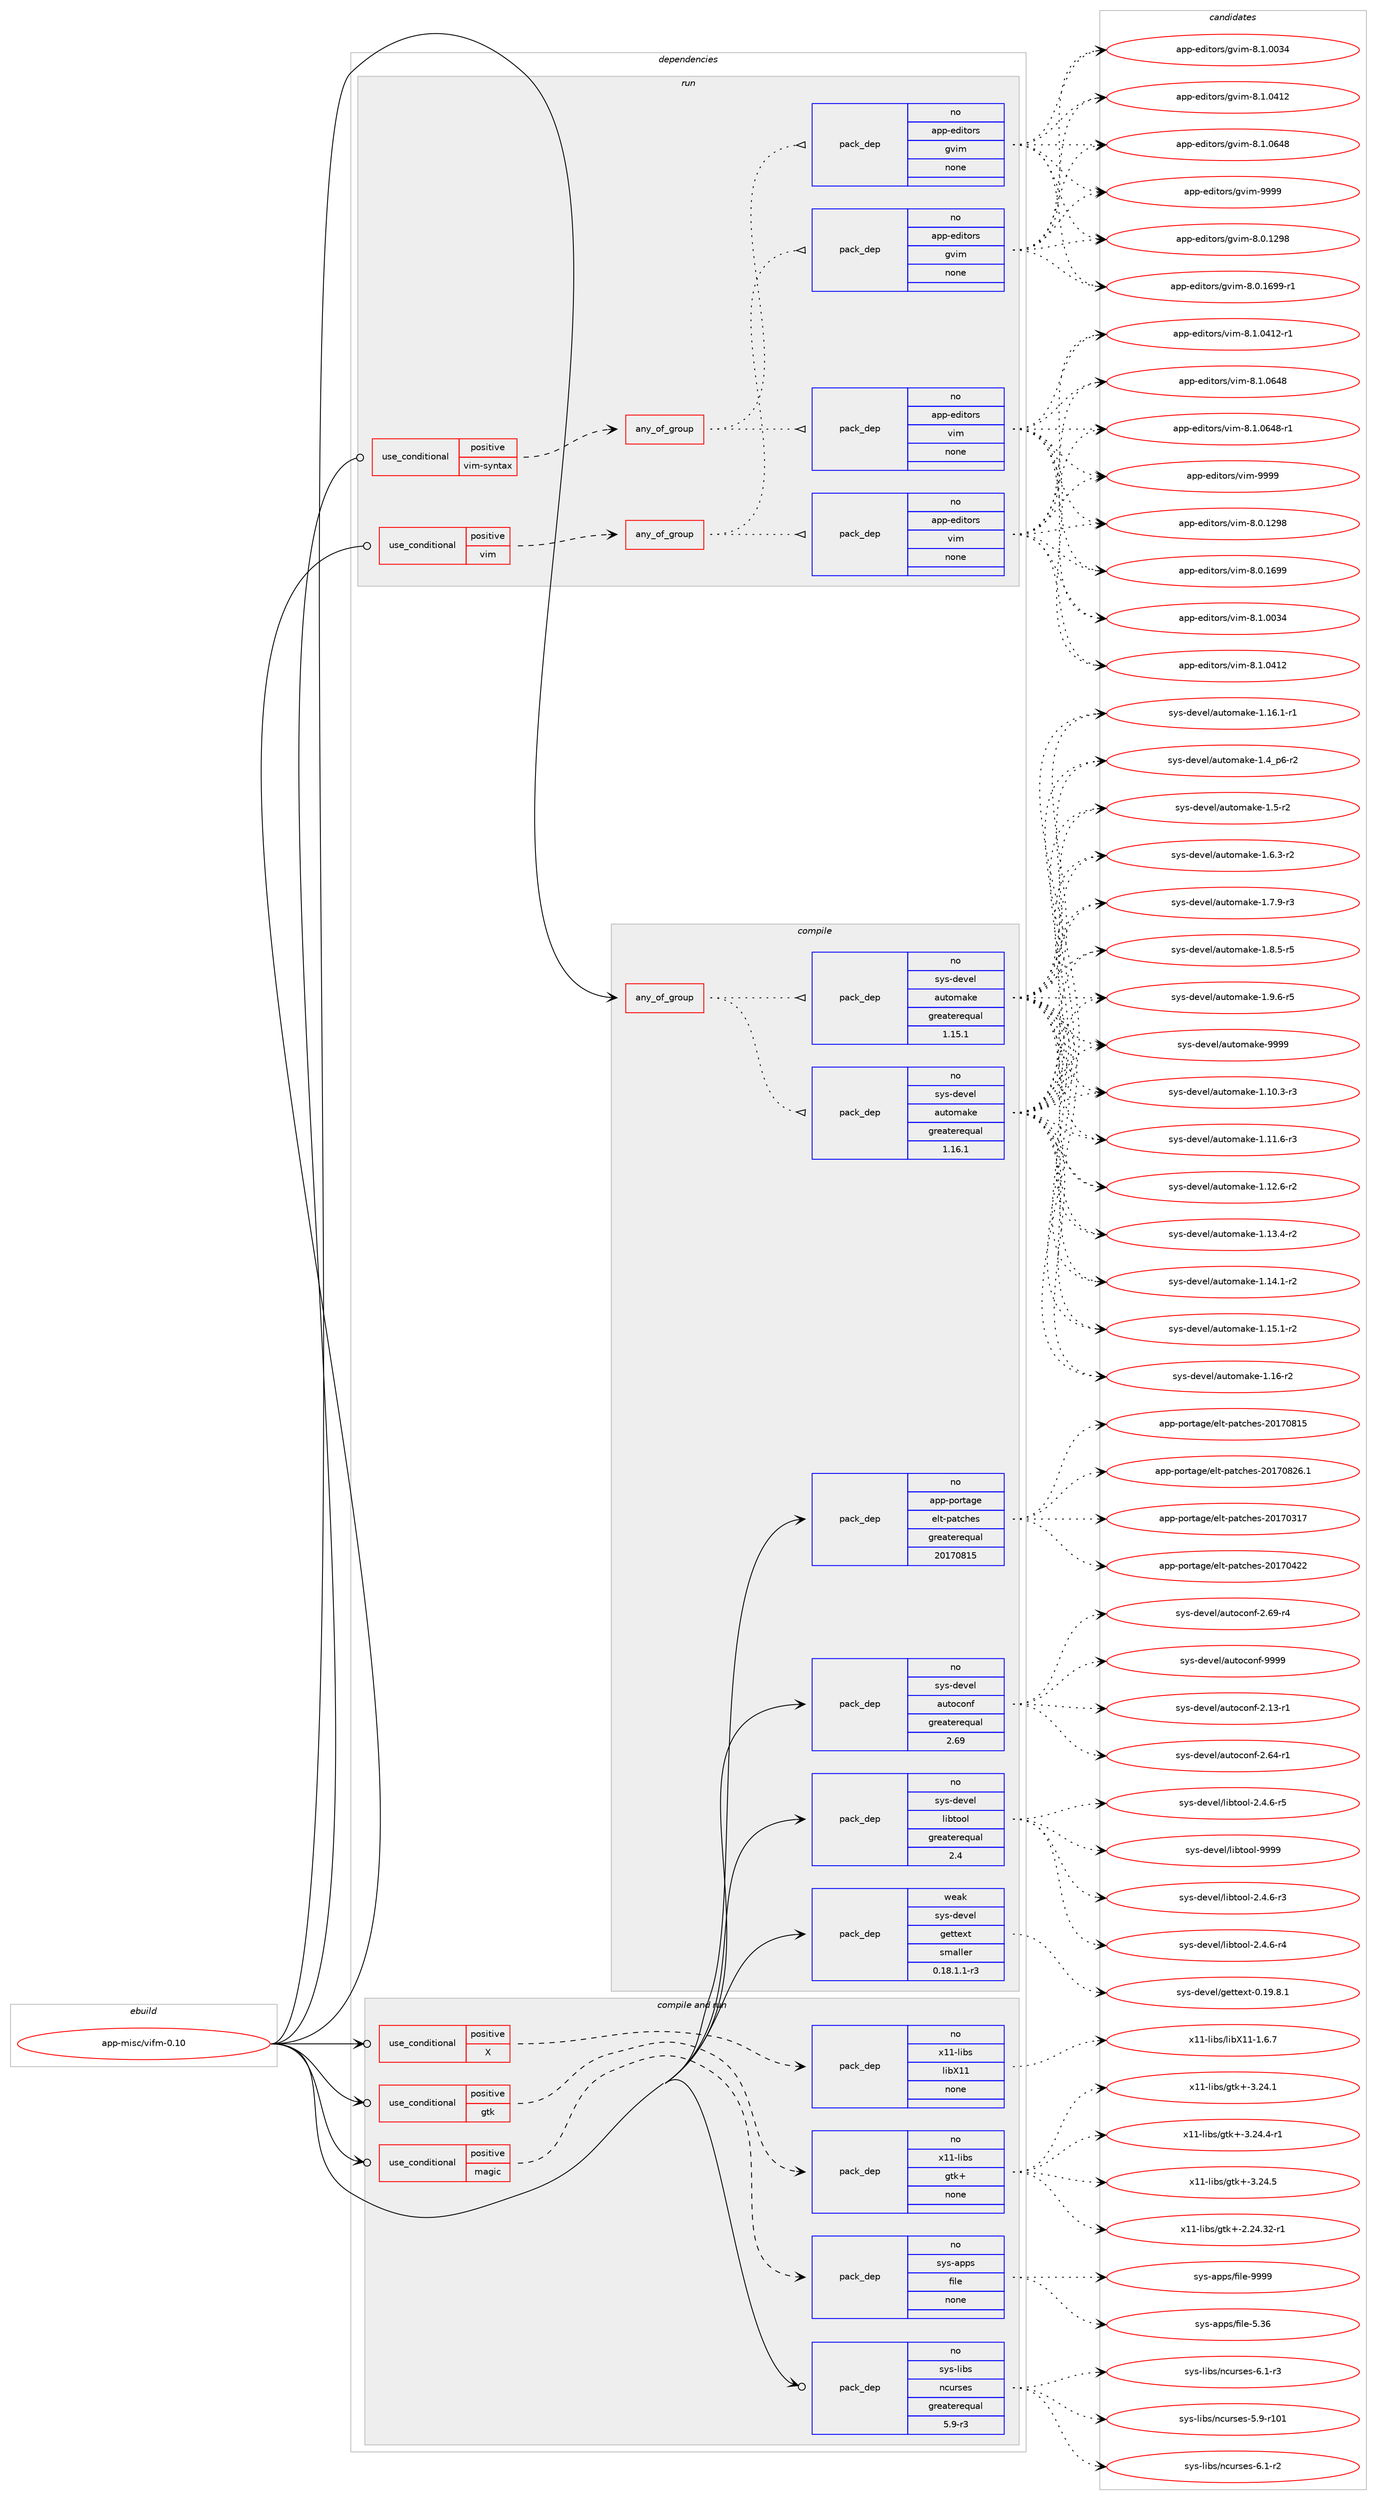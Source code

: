 digraph prolog {

# *************
# Graph options
# *************

newrank=true;
concentrate=true;
compound=true;
graph [rankdir=LR,fontname=Helvetica,fontsize=10,ranksep=1.5];#, ranksep=2.5, nodesep=0.2];
edge  [arrowhead=vee];
node  [fontname=Helvetica,fontsize=10];

# **********
# The ebuild
# **********

subgraph cluster_leftcol {
color=gray;
rank=same;
label=<<i>ebuild</i>>;
id [label="app-misc/vifm-0.10", color=red, width=4, href="../app-misc/vifm-0.10.svg"];
}

# ****************
# The dependencies
# ****************

subgraph cluster_midcol {
color=gray;
label=<<i>dependencies</i>>;
subgraph cluster_compile {
fillcolor="#eeeeee";
style=filled;
label=<<i>compile</i>>;
subgraph any19741 {
dependency1301594 [label=<<TABLE BORDER="0" CELLBORDER="1" CELLSPACING="0" CELLPADDING="4"><TR><TD CELLPADDING="10">any_of_group</TD></TR></TABLE>>, shape=none, color=red];subgraph pack927341 {
dependency1301595 [label=<<TABLE BORDER="0" CELLBORDER="1" CELLSPACING="0" CELLPADDING="4" WIDTH="220"><TR><TD ROWSPAN="6" CELLPADDING="30">pack_dep</TD></TR><TR><TD WIDTH="110">no</TD></TR><TR><TD>sys-devel</TD></TR><TR><TD>automake</TD></TR><TR><TD>greaterequal</TD></TR><TR><TD>1.16.1</TD></TR></TABLE>>, shape=none, color=blue];
}
dependency1301594:e -> dependency1301595:w [weight=20,style="dotted",arrowhead="oinv"];
subgraph pack927342 {
dependency1301596 [label=<<TABLE BORDER="0" CELLBORDER="1" CELLSPACING="0" CELLPADDING="4" WIDTH="220"><TR><TD ROWSPAN="6" CELLPADDING="30">pack_dep</TD></TR><TR><TD WIDTH="110">no</TD></TR><TR><TD>sys-devel</TD></TR><TR><TD>automake</TD></TR><TR><TD>greaterequal</TD></TR><TR><TD>1.15.1</TD></TR></TABLE>>, shape=none, color=blue];
}
dependency1301594:e -> dependency1301596:w [weight=20,style="dotted",arrowhead="oinv"];
}
id:e -> dependency1301594:w [weight=20,style="solid",arrowhead="vee"];
subgraph pack927343 {
dependency1301597 [label=<<TABLE BORDER="0" CELLBORDER="1" CELLSPACING="0" CELLPADDING="4" WIDTH="220"><TR><TD ROWSPAN="6" CELLPADDING="30">pack_dep</TD></TR><TR><TD WIDTH="110">no</TD></TR><TR><TD>app-portage</TD></TR><TR><TD>elt-patches</TD></TR><TR><TD>greaterequal</TD></TR><TR><TD>20170815</TD></TR></TABLE>>, shape=none, color=blue];
}
id:e -> dependency1301597:w [weight=20,style="solid",arrowhead="vee"];
subgraph pack927344 {
dependency1301598 [label=<<TABLE BORDER="0" CELLBORDER="1" CELLSPACING="0" CELLPADDING="4" WIDTH="220"><TR><TD ROWSPAN="6" CELLPADDING="30">pack_dep</TD></TR><TR><TD WIDTH="110">no</TD></TR><TR><TD>sys-devel</TD></TR><TR><TD>autoconf</TD></TR><TR><TD>greaterequal</TD></TR><TR><TD>2.69</TD></TR></TABLE>>, shape=none, color=blue];
}
id:e -> dependency1301598:w [weight=20,style="solid",arrowhead="vee"];
subgraph pack927345 {
dependency1301599 [label=<<TABLE BORDER="0" CELLBORDER="1" CELLSPACING="0" CELLPADDING="4" WIDTH="220"><TR><TD ROWSPAN="6" CELLPADDING="30">pack_dep</TD></TR><TR><TD WIDTH="110">no</TD></TR><TR><TD>sys-devel</TD></TR><TR><TD>libtool</TD></TR><TR><TD>greaterequal</TD></TR><TR><TD>2.4</TD></TR></TABLE>>, shape=none, color=blue];
}
id:e -> dependency1301599:w [weight=20,style="solid",arrowhead="vee"];
subgraph pack927346 {
dependency1301600 [label=<<TABLE BORDER="0" CELLBORDER="1" CELLSPACING="0" CELLPADDING="4" WIDTH="220"><TR><TD ROWSPAN="6" CELLPADDING="30">pack_dep</TD></TR><TR><TD WIDTH="110">weak</TD></TR><TR><TD>sys-devel</TD></TR><TR><TD>gettext</TD></TR><TR><TD>smaller</TD></TR><TR><TD>0.18.1.1-r3</TD></TR></TABLE>>, shape=none, color=blue];
}
id:e -> dependency1301600:w [weight=20,style="solid",arrowhead="vee"];
}
subgraph cluster_compileandrun {
fillcolor="#eeeeee";
style=filled;
label=<<i>compile and run</i>>;
subgraph cond353970 {
dependency1301601 [label=<<TABLE BORDER="0" CELLBORDER="1" CELLSPACING="0" CELLPADDING="4"><TR><TD ROWSPAN="3" CELLPADDING="10">use_conditional</TD></TR><TR><TD>positive</TD></TR><TR><TD>X</TD></TR></TABLE>>, shape=none, color=red];
subgraph pack927347 {
dependency1301602 [label=<<TABLE BORDER="0" CELLBORDER="1" CELLSPACING="0" CELLPADDING="4" WIDTH="220"><TR><TD ROWSPAN="6" CELLPADDING="30">pack_dep</TD></TR><TR><TD WIDTH="110">no</TD></TR><TR><TD>x11-libs</TD></TR><TR><TD>libX11</TD></TR><TR><TD>none</TD></TR><TR><TD></TD></TR></TABLE>>, shape=none, color=blue];
}
dependency1301601:e -> dependency1301602:w [weight=20,style="dashed",arrowhead="vee"];
}
id:e -> dependency1301601:w [weight=20,style="solid",arrowhead="odotvee"];
subgraph cond353971 {
dependency1301603 [label=<<TABLE BORDER="0" CELLBORDER="1" CELLSPACING="0" CELLPADDING="4"><TR><TD ROWSPAN="3" CELLPADDING="10">use_conditional</TD></TR><TR><TD>positive</TD></TR><TR><TD>gtk</TD></TR></TABLE>>, shape=none, color=red];
subgraph pack927348 {
dependency1301604 [label=<<TABLE BORDER="0" CELLBORDER="1" CELLSPACING="0" CELLPADDING="4" WIDTH="220"><TR><TD ROWSPAN="6" CELLPADDING="30">pack_dep</TD></TR><TR><TD WIDTH="110">no</TD></TR><TR><TD>x11-libs</TD></TR><TR><TD>gtk+</TD></TR><TR><TD>none</TD></TR><TR><TD></TD></TR></TABLE>>, shape=none, color=blue];
}
dependency1301603:e -> dependency1301604:w [weight=20,style="dashed",arrowhead="vee"];
}
id:e -> dependency1301603:w [weight=20,style="solid",arrowhead="odotvee"];
subgraph cond353972 {
dependency1301605 [label=<<TABLE BORDER="0" CELLBORDER="1" CELLSPACING="0" CELLPADDING="4"><TR><TD ROWSPAN="3" CELLPADDING="10">use_conditional</TD></TR><TR><TD>positive</TD></TR><TR><TD>magic</TD></TR></TABLE>>, shape=none, color=red];
subgraph pack927349 {
dependency1301606 [label=<<TABLE BORDER="0" CELLBORDER="1" CELLSPACING="0" CELLPADDING="4" WIDTH="220"><TR><TD ROWSPAN="6" CELLPADDING="30">pack_dep</TD></TR><TR><TD WIDTH="110">no</TD></TR><TR><TD>sys-apps</TD></TR><TR><TD>file</TD></TR><TR><TD>none</TD></TR><TR><TD></TD></TR></TABLE>>, shape=none, color=blue];
}
dependency1301605:e -> dependency1301606:w [weight=20,style="dashed",arrowhead="vee"];
}
id:e -> dependency1301605:w [weight=20,style="solid",arrowhead="odotvee"];
subgraph pack927350 {
dependency1301607 [label=<<TABLE BORDER="0" CELLBORDER="1" CELLSPACING="0" CELLPADDING="4" WIDTH="220"><TR><TD ROWSPAN="6" CELLPADDING="30">pack_dep</TD></TR><TR><TD WIDTH="110">no</TD></TR><TR><TD>sys-libs</TD></TR><TR><TD>ncurses</TD></TR><TR><TD>greaterequal</TD></TR><TR><TD>5.9-r3</TD></TR></TABLE>>, shape=none, color=blue];
}
id:e -> dependency1301607:w [weight=20,style="solid",arrowhead="odotvee"];
}
subgraph cluster_run {
fillcolor="#eeeeee";
style=filled;
label=<<i>run</i>>;
subgraph cond353973 {
dependency1301608 [label=<<TABLE BORDER="0" CELLBORDER="1" CELLSPACING="0" CELLPADDING="4"><TR><TD ROWSPAN="3" CELLPADDING="10">use_conditional</TD></TR><TR><TD>positive</TD></TR><TR><TD>vim</TD></TR></TABLE>>, shape=none, color=red];
subgraph any19742 {
dependency1301609 [label=<<TABLE BORDER="0" CELLBORDER="1" CELLSPACING="0" CELLPADDING="4"><TR><TD CELLPADDING="10">any_of_group</TD></TR></TABLE>>, shape=none, color=red];subgraph pack927351 {
dependency1301610 [label=<<TABLE BORDER="0" CELLBORDER="1" CELLSPACING="0" CELLPADDING="4" WIDTH="220"><TR><TD ROWSPAN="6" CELLPADDING="30">pack_dep</TD></TR><TR><TD WIDTH="110">no</TD></TR><TR><TD>app-editors</TD></TR><TR><TD>vim</TD></TR><TR><TD>none</TD></TR><TR><TD></TD></TR></TABLE>>, shape=none, color=blue];
}
dependency1301609:e -> dependency1301610:w [weight=20,style="dotted",arrowhead="oinv"];
subgraph pack927352 {
dependency1301611 [label=<<TABLE BORDER="0" CELLBORDER="1" CELLSPACING="0" CELLPADDING="4" WIDTH="220"><TR><TD ROWSPAN="6" CELLPADDING="30">pack_dep</TD></TR><TR><TD WIDTH="110">no</TD></TR><TR><TD>app-editors</TD></TR><TR><TD>gvim</TD></TR><TR><TD>none</TD></TR><TR><TD></TD></TR></TABLE>>, shape=none, color=blue];
}
dependency1301609:e -> dependency1301611:w [weight=20,style="dotted",arrowhead="oinv"];
}
dependency1301608:e -> dependency1301609:w [weight=20,style="dashed",arrowhead="vee"];
}
id:e -> dependency1301608:w [weight=20,style="solid",arrowhead="odot"];
subgraph cond353974 {
dependency1301612 [label=<<TABLE BORDER="0" CELLBORDER="1" CELLSPACING="0" CELLPADDING="4"><TR><TD ROWSPAN="3" CELLPADDING="10">use_conditional</TD></TR><TR><TD>positive</TD></TR><TR><TD>vim-syntax</TD></TR></TABLE>>, shape=none, color=red];
subgraph any19743 {
dependency1301613 [label=<<TABLE BORDER="0" CELLBORDER="1" CELLSPACING="0" CELLPADDING="4"><TR><TD CELLPADDING="10">any_of_group</TD></TR></TABLE>>, shape=none, color=red];subgraph pack927353 {
dependency1301614 [label=<<TABLE BORDER="0" CELLBORDER="1" CELLSPACING="0" CELLPADDING="4" WIDTH="220"><TR><TD ROWSPAN="6" CELLPADDING="30">pack_dep</TD></TR><TR><TD WIDTH="110">no</TD></TR><TR><TD>app-editors</TD></TR><TR><TD>vim</TD></TR><TR><TD>none</TD></TR><TR><TD></TD></TR></TABLE>>, shape=none, color=blue];
}
dependency1301613:e -> dependency1301614:w [weight=20,style="dotted",arrowhead="oinv"];
subgraph pack927354 {
dependency1301615 [label=<<TABLE BORDER="0" CELLBORDER="1" CELLSPACING="0" CELLPADDING="4" WIDTH="220"><TR><TD ROWSPAN="6" CELLPADDING="30">pack_dep</TD></TR><TR><TD WIDTH="110">no</TD></TR><TR><TD>app-editors</TD></TR><TR><TD>gvim</TD></TR><TR><TD>none</TD></TR><TR><TD></TD></TR></TABLE>>, shape=none, color=blue];
}
dependency1301613:e -> dependency1301615:w [weight=20,style="dotted",arrowhead="oinv"];
}
dependency1301612:e -> dependency1301613:w [weight=20,style="dashed",arrowhead="vee"];
}
id:e -> dependency1301612:w [weight=20,style="solid",arrowhead="odot"];
}
}

# **************
# The candidates
# **************

subgraph cluster_choices {
rank=same;
color=gray;
label=<<i>candidates</i>>;

subgraph choice927341 {
color=black;
nodesep=1;
choice11512111545100101118101108479711711611110997107101454946494846514511451 [label="sys-devel/automake-1.10.3-r3", color=red, width=4,href="../sys-devel/automake-1.10.3-r3.svg"];
choice11512111545100101118101108479711711611110997107101454946494946544511451 [label="sys-devel/automake-1.11.6-r3", color=red, width=4,href="../sys-devel/automake-1.11.6-r3.svg"];
choice11512111545100101118101108479711711611110997107101454946495046544511450 [label="sys-devel/automake-1.12.6-r2", color=red, width=4,href="../sys-devel/automake-1.12.6-r2.svg"];
choice11512111545100101118101108479711711611110997107101454946495146524511450 [label="sys-devel/automake-1.13.4-r2", color=red, width=4,href="../sys-devel/automake-1.13.4-r2.svg"];
choice11512111545100101118101108479711711611110997107101454946495246494511450 [label="sys-devel/automake-1.14.1-r2", color=red, width=4,href="../sys-devel/automake-1.14.1-r2.svg"];
choice11512111545100101118101108479711711611110997107101454946495346494511450 [label="sys-devel/automake-1.15.1-r2", color=red, width=4,href="../sys-devel/automake-1.15.1-r2.svg"];
choice1151211154510010111810110847971171161111099710710145494649544511450 [label="sys-devel/automake-1.16-r2", color=red, width=4,href="../sys-devel/automake-1.16-r2.svg"];
choice11512111545100101118101108479711711611110997107101454946495446494511449 [label="sys-devel/automake-1.16.1-r1", color=red, width=4,href="../sys-devel/automake-1.16.1-r1.svg"];
choice115121115451001011181011084797117116111109971071014549465295112544511450 [label="sys-devel/automake-1.4_p6-r2", color=red, width=4,href="../sys-devel/automake-1.4_p6-r2.svg"];
choice11512111545100101118101108479711711611110997107101454946534511450 [label="sys-devel/automake-1.5-r2", color=red, width=4,href="../sys-devel/automake-1.5-r2.svg"];
choice115121115451001011181011084797117116111109971071014549465446514511450 [label="sys-devel/automake-1.6.3-r2", color=red, width=4,href="../sys-devel/automake-1.6.3-r2.svg"];
choice115121115451001011181011084797117116111109971071014549465546574511451 [label="sys-devel/automake-1.7.9-r3", color=red, width=4,href="../sys-devel/automake-1.7.9-r3.svg"];
choice115121115451001011181011084797117116111109971071014549465646534511453 [label="sys-devel/automake-1.8.5-r5", color=red, width=4,href="../sys-devel/automake-1.8.5-r5.svg"];
choice115121115451001011181011084797117116111109971071014549465746544511453 [label="sys-devel/automake-1.9.6-r5", color=red, width=4,href="../sys-devel/automake-1.9.6-r5.svg"];
choice115121115451001011181011084797117116111109971071014557575757 [label="sys-devel/automake-9999", color=red, width=4,href="../sys-devel/automake-9999.svg"];
dependency1301595:e -> choice11512111545100101118101108479711711611110997107101454946494846514511451:w [style=dotted,weight="100"];
dependency1301595:e -> choice11512111545100101118101108479711711611110997107101454946494946544511451:w [style=dotted,weight="100"];
dependency1301595:e -> choice11512111545100101118101108479711711611110997107101454946495046544511450:w [style=dotted,weight="100"];
dependency1301595:e -> choice11512111545100101118101108479711711611110997107101454946495146524511450:w [style=dotted,weight="100"];
dependency1301595:e -> choice11512111545100101118101108479711711611110997107101454946495246494511450:w [style=dotted,weight="100"];
dependency1301595:e -> choice11512111545100101118101108479711711611110997107101454946495346494511450:w [style=dotted,weight="100"];
dependency1301595:e -> choice1151211154510010111810110847971171161111099710710145494649544511450:w [style=dotted,weight="100"];
dependency1301595:e -> choice11512111545100101118101108479711711611110997107101454946495446494511449:w [style=dotted,weight="100"];
dependency1301595:e -> choice115121115451001011181011084797117116111109971071014549465295112544511450:w [style=dotted,weight="100"];
dependency1301595:e -> choice11512111545100101118101108479711711611110997107101454946534511450:w [style=dotted,weight="100"];
dependency1301595:e -> choice115121115451001011181011084797117116111109971071014549465446514511450:w [style=dotted,weight="100"];
dependency1301595:e -> choice115121115451001011181011084797117116111109971071014549465546574511451:w [style=dotted,weight="100"];
dependency1301595:e -> choice115121115451001011181011084797117116111109971071014549465646534511453:w [style=dotted,weight="100"];
dependency1301595:e -> choice115121115451001011181011084797117116111109971071014549465746544511453:w [style=dotted,weight="100"];
dependency1301595:e -> choice115121115451001011181011084797117116111109971071014557575757:w [style=dotted,weight="100"];
}
subgraph choice927342 {
color=black;
nodesep=1;
choice11512111545100101118101108479711711611110997107101454946494846514511451 [label="sys-devel/automake-1.10.3-r3", color=red, width=4,href="../sys-devel/automake-1.10.3-r3.svg"];
choice11512111545100101118101108479711711611110997107101454946494946544511451 [label="sys-devel/automake-1.11.6-r3", color=red, width=4,href="../sys-devel/automake-1.11.6-r3.svg"];
choice11512111545100101118101108479711711611110997107101454946495046544511450 [label="sys-devel/automake-1.12.6-r2", color=red, width=4,href="../sys-devel/automake-1.12.6-r2.svg"];
choice11512111545100101118101108479711711611110997107101454946495146524511450 [label="sys-devel/automake-1.13.4-r2", color=red, width=4,href="../sys-devel/automake-1.13.4-r2.svg"];
choice11512111545100101118101108479711711611110997107101454946495246494511450 [label="sys-devel/automake-1.14.1-r2", color=red, width=4,href="../sys-devel/automake-1.14.1-r2.svg"];
choice11512111545100101118101108479711711611110997107101454946495346494511450 [label="sys-devel/automake-1.15.1-r2", color=red, width=4,href="../sys-devel/automake-1.15.1-r2.svg"];
choice1151211154510010111810110847971171161111099710710145494649544511450 [label="sys-devel/automake-1.16-r2", color=red, width=4,href="../sys-devel/automake-1.16-r2.svg"];
choice11512111545100101118101108479711711611110997107101454946495446494511449 [label="sys-devel/automake-1.16.1-r1", color=red, width=4,href="../sys-devel/automake-1.16.1-r1.svg"];
choice115121115451001011181011084797117116111109971071014549465295112544511450 [label="sys-devel/automake-1.4_p6-r2", color=red, width=4,href="../sys-devel/automake-1.4_p6-r2.svg"];
choice11512111545100101118101108479711711611110997107101454946534511450 [label="sys-devel/automake-1.5-r2", color=red, width=4,href="../sys-devel/automake-1.5-r2.svg"];
choice115121115451001011181011084797117116111109971071014549465446514511450 [label="sys-devel/automake-1.6.3-r2", color=red, width=4,href="../sys-devel/automake-1.6.3-r2.svg"];
choice115121115451001011181011084797117116111109971071014549465546574511451 [label="sys-devel/automake-1.7.9-r3", color=red, width=4,href="../sys-devel/automake-1.7.9-r3.svg"];
choice115121115451001011181011084797117116111109971071014549465646534511453 [label="sys-devel/automake-1.8.5-r5", color=red, width=4,href="../sys-devel/automake-1.8.5-r5.svg"];
choice115121115451001011181011084797117116111109971071014549465746544511453 [label="sys-devel/automake-1.9.6-r5", color=red, width=4,href="../sys-devel/automake-1.9.6-r5.svg"];
choice115121115451001011181011084797117116111109971071014557575757 [label="sys-devel/automake-9999", color=red, width=4,href="../sys-devel/automake-9999.svg"];
dependency1301596:e -> choice11512111545100101118101108479711711611110997107101454946494846514511451:w [style=dotted,weight="100"];
dependency1301596:e -> choice11512111545100101118101108479711711611110997107101454946494946544511451:w [style=dotted,weight="100"];
dependency1301596:e -> choice11512111545100101118101108479711711611110997107101454946495046544511450:w [style=dotted,weight="100"];
dependency1301596:e -> choice11512111545100101118101108479711711611110997107101454946495146524511450:w [style=dotted,weight="100"];
dependency1301596:e -> choice11512111545100101118101108479711711611110997107101454946495246494511450:w [style=dotted,weight="100"];
dependency1301596:e -> choice11512111545100101118101108479711711611110997107101454946495346494511450:w [style=dotted,weight="100"];
dependency1301596:e -> choice1151211154510010111810110847971171161111099710710145494649544511450:w [style=dotted,weight="100"];
dependency1301596:e -> choice11512111545100101118101108479711711611110997107101454946495446494511449:w [style=dotted,weight="100"];
dependency1301596:e -> choice115121115451001011181011084797117116111109971071014549465295112544511450:w [style=dotted,weight="100"];
dependency1301596:e -> choice11512111545100101118101108479711711611110997107101454946534511450:w [style=dotted,weight="100"];
dependency1301596:e -> choice115121115451001011181011084797117116111109971071014549465446514511450:w [style=dotted,weight="100"];
dependency1301596:e -> choice115121115451001011181011084797117116111109971071014549465546574511451:w [style=dotted,weight="100"];
dependency1301596:e -> choice115121115451001011181011084797117116111109971071014549465646534511453:w [style=dotted,weight="100"];
dependency1301596:e -> choice115121115451001011181011084797117116111109971071014549465746544511453:w [style=dotted,weight="100"];
dependency1301596:e -> choice115121115451001011181011084797117116111109971071014557575757:w [style=dotted,weight="100"];
}
subgraph choice927343 {
color=black;
nodesep=1;
choice97112112451121111141169710310147101108116451129711699104101115455048495548514955 [label="app-portage/elt-patches-20170317", color=red, width=4,href="../app-portage/elt-patches-20170317.svg"];
choice97112112451121111141169710310147101108116451129711699104101115455048495548525050 [label="app-portage/elt-patches-20170422", color=red, width=4,href="../app-portage/elt-patches-20170422.svg"];
choice97112112451121111141169710310147101108116451129711699104101115455048495548564953 [label="app-portage/elt-patches-20170815", color=red, width=4,href="../app-portage/elt-patches-20170815.svg"];
choice971121124511211111411697103101471011081164511297116991041011154550484955485650544649 [label="app-portage/elt-patches-20170826.1", color=red, width=4,href="../app-portage/elt-patches-20170826.1.svg"];
dependency1301597:e -> choice97112112451121111141169710310147101108116451129711699104101115455048495548514955:w [style=dotted,weight="100"];
dependency1301597:e -> choice97112112451121111141169710310147101108116451129711699104101115455048495548525050:w [style=dotted,weight="100"];
dependency1301597:e -> choice97112112451121111141169710310147101108116451129711699104101115455048495548564953:w [style=dotted,weight="100"];
dependency1301597:e -> choice971121124511211111411697103101471011081164511297116991041011154550484955485650544649:w [style=dotted,weight="100"];
}
subgraph choice927344 {
color=black;
nodesep=1;
choice1151211154510010111810110847971171161119911111010245504649514511449 [label="sys-devel/autoconf-2.13-r1", color=red, width=4,href="../sys-devel/autoconf-2.13-r1.svg"];
choice1151211154510010111810110847971171161119911111010245504654524511449 [label="sys-devel/autoconf-2.64-r1", color=red, width=4,href="../sys-devel/autoconf-2.64-r1.svg"];
choice1151211154510010111810110847971171161119911111010245504654574511452 [label="sys-devel/autoconf-2.69-r4", color=red, width=4,href="../sys-devel/autoconf-2.69-r4.svg"];
choice115121115451001011181011084797117116111991111101024557575757 [label="sys-devel/autoconf-9999", color=red, width=4,href="../sys-devel/autoconf-9999.svg"];
dependency1301598:e -> choice1151211154510010111810110847971171161119911111010245504649514511449:w [style=dotted,weight="100"];
dependency1301598:e -> choice1151211154510010111810110847971171161119911111010245504654524511449:w [style=dotted,weight="100"];
dependency1301598:e -> choice1151211154510010111810110847971171161119911111010245504654574511452:w [style=dotted,weight="100"];
dependency1301598:e -> choice115121115451001011181011084797117116111991111101024557575757:w [style=dotted,weight="100"];
}
subgraph choice927345 {
color=black;
nodesep=1;
choice1151211154510010111810110847108105981161111111084550465246544511451 [label="sys-devel/libtool-2.4.6-r3", color=red, width=4,href="../sys-devel/libtool-2.4.6-r3.svg"];
choice1151211154510010111810110847108105981161111111084550465246544511452 [label="sys-devel/libtool-2.4.6-r4", color=red, width=4,href="../sys-devel/libtool-2.4.6-r4.svg"];
choice1151211154510010111810110847108105981161111111084550465246544511453 [label="sys-devel/libtool-2.4.6-r5", color=red, width=4,href="../sys-devel/libtool-2.4.6-r5.svg"];
choice1151211154510010111810110847108105981161111111084557575757 [label="sys-devel/libtool-9999", color=red, width=4,href="../sys-devel/libtool-9999.svg"];
dependency1301599:e -> choice1151211154510010111810110847108105981161111111084550465246544511451:w [style=dotted,weight="100"];
dependency1301599:e -> choice1151211154510010111810110847108105981161111111084550465246544511452:w [style=dotted,weight="100"];
dependency1301599:e -> choice1151211154510010111810110847108105981161111111084550465246544511453:w [style=dotted,weight="100"];
dependency1301599:e -> choice1151211154510010111810110847108105981161111111084557575757:w [style=dotted,weight="100"];
}
subgraph choice927346 {
color=black;
nodesep=1;
choice1151211154510010111810110847103101116116101120116454846495746564649 [label="sys-devel/gettext-0.19.8.1", color=red, width=4,href="../sys-devel/gettext-0.19.8.1.svg"];
dependency1301600:e -> choice1151211154510010111810110847103101116116101120116454846495746564649:w [style=dotted,weight="100"];
}
subgraph choice927347 {
color=black;
nodesep=1;
choice120494945108105981154710810598884949454946544655 [label="x11-libs/libX11-1.6.7", color=red, width=4,href="../x11-libs/libX11-1.6.7.svg"];
dependency1301602:e -> choice120494945108105981154710810598884949454946544655:w [style=dotted,weight="100"];
}
subgraph choice927348 {
color=black;
nodesep=1;
choice12049494510810598115471031161074345504650524651504511449 [label="x11-libs/gtk+-2.24.32-r1", color=red, width=4,href="../x11-libs/gtk+-2.24.32-r1.svg"];
choice12049494510810598115471031161074345514650524649 [label="x11-libs/gtk+-3.24.1", color=red, width=4,href="../x11-libs/gtk+-3.24.1.svg"];
choice120494945108105981154710311610743455146505246524511449 [label="x11-libs/gtk+-3.24.4-r1", color=red, width=4,href="../x11-libs/gtk+-3.24.4-r1.svg"];
choice12049494510810598115471031161074345514650524653 [label="x11-libs/gtk+-3.24.5", color=red, width=4,href="../x11-libs/gtk+-3.24.5.svg"];
dependency1301604:e -> choice12049494510810598115471031161074345504650524651504511449:w [style=dotted,weight="100"];
dependency1301604:e -> choice12049494510810598115471031161074345514650524649:w [style=dotted,weight="100"];
dependency1301604:e -> choice120494945108105981154710311610743455146505246524511449:w [style=dotted,weight="100"];
dependency1301604:e -> choice12049494510810598115471031161074345514650524653:w [style=dotted,weight="100"];
}
subgraph choice927349 {
color=black;
nodesep=1;
choice1151211154597112112115471021051081014553465154 [label="sys-apps/file-5.36", color=red, width=4,href="../sys-apps/file-5.36.svg"];
choice1151211154597112112115471021051081014557575757 [label="sys-apps/file-9999", color=red, width=4,href="../sys-apps/file-9999.svg"];
dependency1301606:e -> choice1151211154597112112115471021051081014553465154:w [style=dotted,weight="100"];
dependency1301606:e -> choice1151211154597112112115471021051081014557575757:w [style=dotted,weight="100"];
}
subgraph choice927350 {
color=black;
nodesep=1;
choice115121115451081059811547110991171141151011154553465745114494849 [label="sys-libs/ncurses-5.9-r101", color=red, width=4,href="../sys-libs/ncurses-5.9-r101.svg"];
choice11512111545108105981154711099117114115101115455446494511450 [label="sys-libs/ncurses-6.1-r2", color=red, width=4,href="../sys-libs/ncurses-6.1-r2.svg"];
choice11512111545108105981154711099117114115101115455446494511451 [label="sys-libs/ncurses-6.1-r3", color=red, width=4,href="../sys-libs/ncurses-6.1-r3.svg"];
dependency1301607:e -> choice115121115451081059811547110991171141151011154553465745114494849:w [style=dotted,weight="100"];
dependency1301607:e -> choice11512111545108105981154711099117114115101115455446494511450:w [style=dotted,weight="100"];
dependency1301607:e -> choice11512111545108105981154711099117114115101115455446494511451:w [style=dotted,weight="100"];
}
subgraph choice927351 {
color=black;
nodesep=1;
choice971121124510110010511611111411547118105109455646484649505756 [label="app-editors/vim-8.0.1298", color=red, width=4,href="../app-editors/vim-8.0.1298.svg"];
choice971121124510110010511611111411547118105109455646484649545757 [label="app-editors/vim-8.0.1699", color=red, width=4,href="../app-editors/vim-8.0.1699.svg"];
choice971121124510110010511611111411547118105109455646494648485152 [label="app-editors/vim-8.1.0034", color=red, width=4,href="../app-editors/vim-8.1.0034.svg"];
choice971121124510110010511611111411547118105109455646494648524950 [label="app-editors/vim-8.1.0412", color=red, width=4,href="../app-editors/vim-8.1.0412.svg"];
choice9711211245101100105116111114115471181051094556464946485249504511449 [label="app-editors/vim-8.1.0412-r1", color=red, width=4,href="../app-editors/vim-8.1.0412-r1.svg"];
choice971121124510110010511611111411547118105109455646494648545256 [label="app-editors/vim-8.1.0648", color=red, width=4,href="../app-editors/vim-8.1.0648.svg"];
choice9711211245101100105116111114115471181051094556464946485452564511449 [label="app-editors/vim-8.1.0648-r1", color=red, width=4,href="../app-editors/vim-8.1.0648-r1.svg"];
choice9711211245101100105116111114115471181051094557575757 [label="app-editors/vim-9999", color=red, width=4,href="../app-editors/vim-9999.svg"];
dependency1301610:e -> choice971121124510110010511611111411547118105109455646484649505756:w [style=dotted,weight="100"];
dependency1301610:e -> choice971121124510110010511611111411547118105109455646484649545757:w [style=dotted,weight="100"];
dependency1301610:e -> choice971121124510110010511611111411547118105109455646494648485152:w [style=dotted,weight="100"];
dependency1301610:e -> choice971121124510110010511611111411547118105109455646494648524950:w [style=dotted,weight="100"];
dependency1301610:e -> choice9711211245101100105116111114115471181051094556464946485249504511449:w [style=dotted,weight="100"];
dependency1301610:e -> choice971121124510110010511611111411547118105109455646494648545256:w [style=dotted,weight="100"];
dependency1301610:e -> choice9711211245101100105116111114115471181051094556464946485452564511449:w [style=dotted,weight="100"];
dependency1301610:e -> choice9711211245101100105116111114115471181051094557575757:w [style=dotted,weight="100"];
}
subgraph choice927352 {
color=black;
nodesep=1;
choice971121124510110010511611111411547103118105109455646484649505756 [label="app-editors/gvim-8.0.1298", color=red, width=4,href="../app-editors/gvim-8.0.1298.svg"];
choice9711211245101100105116111114115471031181051094556464846495457574511449 [label="app-editors/gvim-8.0.1699-r1", color=red, width=4,href="../app-editors/gvim-8.0.1699-r1.svg"];
choice971121124510110010511611111411547103118105109455646494648485152 [label="app-editors/gvim-8.1.0034", color=red, width=4,href="../app-editors/gvim-8.1.0034.svg"];
choice971121124510110010511611111411547103118105109455646494648524950 [label="app-editors/gvim-8.1.0412", color=red, width=4,href="../app-editors/gvim-8.1.0412.svg"];
choice971121124510110010511611111411547103118105109455646494648545256 [label="app-editors/gvim-8.1.0648", color=red, width=4,href="../app-editors/gvim-8.1.0648.svg"];
choice9711211245101100105116111114115471031181051094557575757 [label="app-editors/gvim-9999", color=red, width=4,href="../app-editors/gvim-9999.svg"];
dependency1301611:e -> choice971121124510110010511611111411547103118105109455646484649505756:w [style=dotted,weight="100"];
dependency1301611:e -> choice9711211245101100105116111114115471031181051094556464846495457574511449:w [style=dotted,weight="100"];
dependency1301611:e -> choice971121124510110010511611111411547103118105109455646494648485152:w [style=dotted,weight="100"];
dependency1301611:e -> choice971121124510110010511611111411547103118105109455646494648524950:w [style=dotted,weight="100"];
dependency1301611:e -> choice971121124510110010511611111411547103118105109455646494648545256:w [style=dotted,weight="100"];
dependency1301611:e -> choice9711211245101100105116111114115471031181051094557575757:w [style=dotted,weight="100"];
}
subgraph choice927353 {
color=black;
nodesep=1;
choice971121124510110010511611111411547118105109455646484649505756 [label="app-editors/vim-8.0.1298", color=red, width=4,href="../app-editors/vim-8.0.1298.svg"];
choice971121124510110010511611111411547118105109455646484649545757 [label="app-editors/vim-8.0.1699", color=red, width=4,href="../app-editors/vim-8.0.1699.svg"];
choice971121124510110010511611111411547118105109455646494648485152 [label="app-editors/vim-8.1.0034", color=red, width=4,href="../app-editors/vim-8.1.0034.svg"];
choice971121124510110010511611111411547118105109455646494648524950 [label="app-editors/vim-8.1.0412", color=red, width=4,href="../app-editors/vim-8.1.0412.svg"];
choice9711211245101100105116111114115471181051094556464946485249504511449 [label="app-editors/vim-8.1.0412-r1", color=red, width=4,href="../app-editors/vim-8.1.0412-r1.svg"];
choice971121124510110010511611111411547118105109455646494648545256 [label="app-editors/vim-8.1.0648", color=red, width=4,href="../app-editors/vim-8.1.0648.svg"];
choice9711211245101100105116111114115471181051094556464946485452564511449 [label="app-editors/vim-8.1.0648-r1", color=red, width=4,href="../app-editors/vim-8.1.0648-r1.svg"];
choice9711211245101100105116111114115471181051094557575757 [label="app-editors/vim-9999", color=red, width=4,href="../app-editors/vim-9999.svg"];
dependency1301614:e -> choice971121124510110010511611111411547118105109455646484649505756:w [style=dotted,weight="100"];
dependency1301614:e -> choice971121124510110010511611111411547118105109455646484649545757:w [style=dotted,weight="100"];
dependency1301614:e -> choice971121124510110010511611111411547118105109455646494648485152:w [style=dotted,weight="100"];
dependency1301614:e -> choice971121124510110010511611111411547118105109455646494648524950:w [style=dotted,weight="100"];
dependency1301614:e -> choice9711211245101100105116111114115471181051094556464946485249504511449:w [style=dotted,weight="100"];
dependency1301614:e -> choice971121124510110010511611111411547118105109455646494648545256:w [style=dotted,weight="100"];
dependency1301614:e -> choice9711211245101100105116111114115471181051094556464946485452564511449:w [style=dotted,weight="100"];
dependency1301614:e -> choice9711211245101100105116111114115471181051094557575757:w [style=dotted,weight="100"];
}
subgraph choice927354 {
color=black;
nodesep=1;
choice971121124510110010511611111411547103118105109455646484649505756 [label="app-editors/gvim-8.0.1298", color=red, width=4,href="../app-editors/gvim-8.0.1298.svg"];
choice9711211245101100105116111114115471031181051094556464846495457574511449 [label="app-editors/gvim-8.0.1699-r1", color=red, width=4,href="../app-editors/gvim-8.0.1699-r1.svg"];
choice971121124510110010511611111411547103118105109455646494648485152 [label="app-editors/gvim-8.1.0034", color=red, width=4,href="../app-editors/gvim-8.1.0034.svg"];
choice971121124510110010511611111411547103118105109455646494648524950 [label="app-editors/gvim-8.1.0412", color=red, width=4,href="../app-editors/gvim-8.1.0412.svg"];
choice971121124510110010511611111411547103118105109455646494648545256 [label="app-editors/gvim-8.1.0648", color=red, width=4,href="../app-editors/gvim-8.1.0648.svg"];
choice9711211245101100105116111114115471031181051094557575757 [label="app-editors/gvim-9999", color=red, width=4,href="../app-editors/gvim-9999.svg"];
dependency1301615:e -> choice971121124510110010511611111411547103118105109455646484649505756:w [style=dotted,weight="100"];
dependency1301615:e -> choice9711211245101100105116111114115471031181051094556464846495457574511449:w [style=dotted,weight="100"];
dependency1301615:e -> choice971121124510110010511611111411547103118105109455646494648485152:w [style=dotted,weight="100"];
dependency1301615:e -> choice971121124510110010511611111411547103118105109455646494648524950:w [style=dotted,weight="100"];
dependency1301615:e -> choice971121124510110010511611111411547103118105109455646494648545256:w [style=dotted,weight="100"];
dependency1301615:e -> choice9711211245101100105116111114115471031181051094557575757:w [style=dotted,weight="100"];
}
}

}
